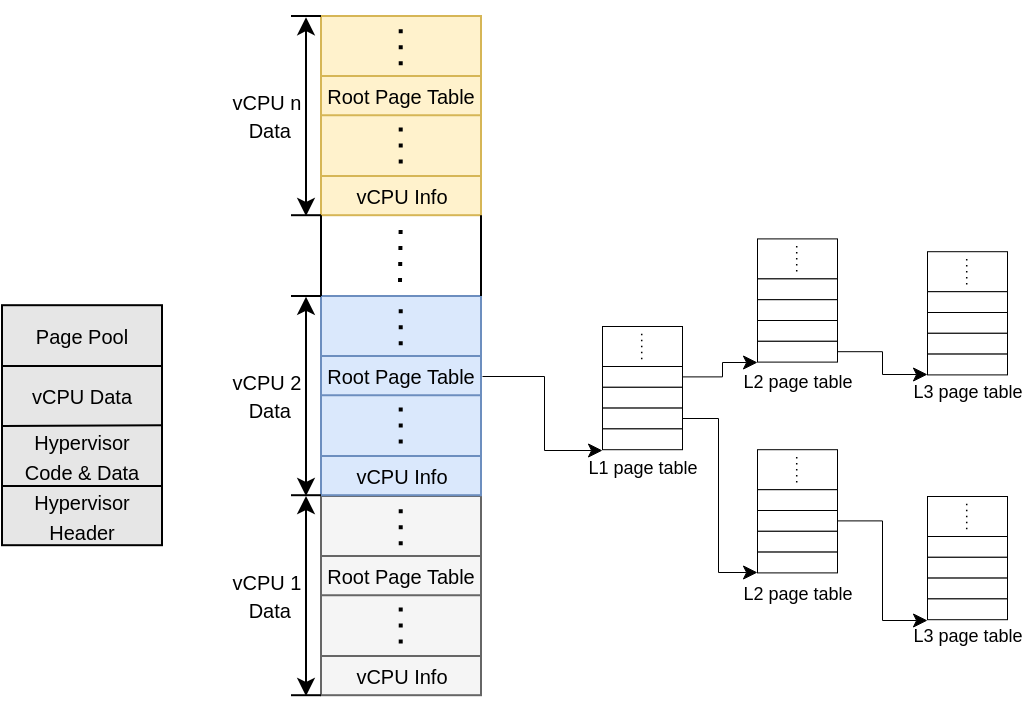 <mxfile version="23.1.6" type="github">
  <diagram name="第 1 页" id="jMIB5n3TUJ3w1riUL6Y_">
    <mxGraphModel dx="576" dy="317" grid="1" gridSize="5" guides="1" tooltips="1" connect="1" arrows="1" fold="1" page="1" pageScale="1" pageWidth="827" pageHeight="1169" math="0" shadow="0">
      <root>
        <mxCell id="0" />
        <mxCell id="1" parent="0" />
        <mxCell id="3z4s0HxzTlc_K4-Nib5w-100" value="&lt;font style=&quot;font-size: 9px;&quot;&gt;L3 page table&lt;/font&gt;" style="text;html=1;align=center;verticalAlign=middle;whiteSpace=wrap;rounded=0;" vertex="1" parent="1">
          <mxGeometry x="572.5" y="396.6" width="60" height="15.4" as="geometry" />
        </mxCell>
        <mxCell id="3z4s0HxzTlc_K4-Nib5w-89" value="&lt;font style=&quot;font-size: 9px;&quot;&gt;L2 page table&lt;/font&gt;" style="text;html=1;align=center;verticalAlign=middle;whiteSpace=wrap;rounded=0;" vertex="1" parent="1">
          <mxGeometry x="487.5" y="269.6" width="60" height="14.2" as="geometry" />
        </mxCell>
        <mxCell id="3z4s0HxzTlc_K4-Nib5w-9" value="" style="rounded=0;whiteSpace=wrap;html=1;fillColor=#f5f5f5;fontColor=#333333;strokeColor=#666666;" vertex="1" parent="1">
          <mxGeometry x="279.5" y="335" width="80" height="99.6" as="geometry" />
        </mxCell>
        <mxCell id="3z4s0HxzTlc_K4-Nib5w-1" value="" style="rounded=0;whiteSpace=wrap;html=1;fillColor=#E6E6E6;" vertex="1" parent="1">
          <mxGeometry x="120" y="239.6" width="80" height="120" as="geometry" />
        </mxCell>
        <mxCell id="3z4s0HxzTlc_K4-Nib5w-2" value="" style="endArrow=none;html=1;rounded=0;entryX=1;entryY=0.75;entryDx=0;entryDy=0;exitX=0;exitY=0.75;exitDx=0;exitDy=0;" edge="1" parent="1">
          <mxGeometry width="50" height="50" relative="1" as="geometry">
            <mxPoint x="120" y="330.0" as="sourcePoint" />
            <mxPoint x="200" y="330.0" as="targetPoint" />
          </mxGeometry>
        </mxCell>
        <mxCell id="3z4s0HxzTlc_K4-Nib5w-3" value="&lt;font style=&quot;font-size: 10px;&quot;&gt;Hypervisor Header&lt;/font&gt;" style="text;html=1;align=center;verticalAlign=middle;whiteSpace=wrap;rounded=0;" vertex="1" parent="1">
          <mxGeometry x="130" y="329.6" width="60" height="30" as="geometry" />
        </mxCell>
        <mxCell id="3z4s0HxzTlc_K4-Nib5w-4" value="" style="endArrow=none;html=1;rounded=0;entryX=1;entryY=0.5;entryDx=0;entryDy=0;" edge="1" parent="1" target="3z4s0HxzTlc_K4-Nib5w-1">
          <mxGeometry width="50" height="50" relative="1" as="geometry">
            <mxPoint x="120" y="300" as="sourcePoint" />
            <mxPoint x="170" y="250" as="targetPoint" />
          </mxGeometry>
        </mxCell>
        <mxCell id="3z4s0HxzTlc_K4-Nib5w-5" value="&lt;font style=&quot;font-size: 10px;&quot;&gt;Hypervisor Code &amp;amp; Data&lt;/font&gt;" style="text;html=1;align=center;verticalAlign=middle;whiteSpace=wrap;rounded=0;" vertex="1" parent="1">
          <mxGeometry x="125" y="299.6" width="70" height="30" as="geometry" />
        </mxCell>
        <mxCell id="3z4s0HxzTlc_K4-Nib5w-6" value="&lt;font style=&quot;font-size: 10px;&quot;&gt;Page Pool&lt;/font&gt;" style="text;html=1;align=center;verticalAlign=middle;whiteSpace=wrap;rounded=0;" vertex="1" parent="1">
          <mxGeometry x="130" y="240" width="60" height="30" as="geometry" />
        </mxCell>
        <mxCell id="3z4s0HxzTlc_K4-Nib5w-7" value="" style="endArrow=none;html=1;rounded=0;" edge="1" parent="1">
          <mxGeometry width="50" height="50" relative="1" as="geometry">
            <mxPoint x="120" y="270" as="sourcePoint" />
            <mxPoint x="200" y="270" as="targetPoint" />
          </mxGeometry>
        </mxCell>
        <mxCell id="3z4s0HxzTlc_K4-Nib5w-8" value="&lt;font style=&quot;font-size: 10px;&quot;&gt;vCPU Data&lt;/font&gt;" style="text;html=1;align=center;verticalAlign=middle;whiteSpace=wrap;rounded=0;" vertex="1" parent="1">
          <mxGeometry x="130" y="269.6" width="60" height="30" as="geometry" />
        </mxCell>
        <mxCell id="3z4s0HxzTlc_K4-Nib5w-10" value="" style="endArrow=none;html=1;rounded=0;" edge="1" parent="1" target="3z4s0HxzTlc_K4-Nib5w-9">
          <mxGeometry width="50" height="50" relative="1" as="geometry">
            <mxPoint x="279.5" y="414.6" as="sourcePoint" />
            <mxPoint x="329.5" y="364.6" as="targetPoint" />
          </mxGeometry>
        </mxCell>
        <mxCell id="3z4s0HxzTlc_K4-Nib5w-11" value="" style="endArrow=none;html=1;rounded=0;strokeColor=#666666;" edge="1" parent="1">
          <mxGeometry width="50" height="50" relative="1" as="geometry">
            <mxPoint x="279.5" y="415" as="sourcePoint" />
            <mxPoint x="359.5" y="415" as="targetPoint" />
          </mxGeometry>
        </mxCell>
        <mxCell id="3z4s0HxzTlc_K4-Nib5w-12" value="&lt;font style=&quot;font-size: 10px;&quot;&gt;vCPU Info&lt;/font&gt;" style="text;html=1;align=center;verticalAlign=middle;whiteSpace=wrap;rounded=0;" vertex="1" parent="1">
          <mxGeometry x="289.5" y="410" width="60" height="30" as="geometry" />
        </mxCell>
        <mxCell id="3z4s0HxzTlc_K4-Nib5w-13" value="" style="endArrow=none;html=1;rounded=0;" edge="1" parent="1" target="3z4s0HxzTlc_K4-Nib5w-9">
          <mxGeometry width="50" height="50" relative="1" as="geometry">
            <mxPoint x="279.5" y="395" as="sourcePoint" />
            <mxPoint x="329.5" y="345" as="targetPoint" />
          </mxGeometry>
        </mxCell>
        <mxCell id="3z4s0HxzTlc_K4-Nib5w-16" value="&lt;font style=&quot;font-size: 10px;&quot;&gt;Root Page Table&lt;/font&gt;" style="text;html=1;align=center;verticalAlign=middle;whiteSpace=wrap;rounded=0;" vertex="1" parent="1">
          <mxGeometry x="277" y="359.6" width="85" height="30" as="geometry" />
        </mxCell>
        <mxCell id="3z4s0HxzTlc_K4-Nib5w-14" value="" style="endArrow=none;html=1;rounded=0;strokeColor=#666666;" edge="1" parent="1">
          <mxGeometry width="50" height="50" relative="1" as="geometry">
            <mxPoint x="279.5" y="384.66" as="sourcePoint" />
            <mxPoint x="359.5" y="384.66" as="targetPoint" />
          </mxGeometry>
        </mxCell>
        <mxCell id="3z4s0HxzTlc_K4-Nib5w-15" value="" style="endArrow=none;html=1;rounded=0;strokeColor=#666666;" edge="1" parent="1">
          <mxGeometry width="50" height="50" relative="1" as="geometry">
            <mxPoint x="279.5" y="365" as="sourcePoint" />
            <mxPoint x="359.5" y="365" as="targetPoint" />
          </mxGeometry>
        </mxCell>
        <mxCell id="3z4s0HxzTlc_K4-Nib5w-17" value="" style="endArrow=none;dashed=1;html=1;dashPattern=1 3;strokeWidth=2;rounded=0;" edge="1" parent="1">
          <mxGeometry width="50" height="50" relative="1" as="geometry">
            <mxPoint x="319.36" y="408.8" as="sourcePoint" />
            <mxPoint x="319.36" y="389.6" as="targetPoint" />
          </mxGeometry>
        </mxCell>
        <mxCell id="3z4s0HxzTlc_K4-Nib5w-18" value="" style="endArrow=none;dashed=1;html=1;dashPattern=1 3;strokeWidth=2;rounded=0;" edge="1" parent="1">
          <mxGeometry width="50" height="50" relative="1" as="geometry">
            <mxPoint x="319.36" y="359.6" as="sourcePoint" />
            <mxPoint x="319.36" y="340.4" as="targetPoint" />
          </mxGeometry>
        </mxCell>
        <mxCell id="3z4s0HxzTlc_K4-Nib5w-19" value="" style="rounded=0;whiteSpace=wrap;html=1;fillColor=#dae8fc;strokeColor=#6c8ebf;" vertex="1" parent="1">
          <mxGeometry x="279.5" y="235" width="80" height="99.6" as="geometry" />
        </mxCell>
        <mxCell id="3z4s0HxzTlc_K4-Nib5w-20" value="" style="endArrow=none;html=1;rounded=0;" edge="1" parent="1" target="3z4s0HxzTlc_K4-Nib5w-19">
          <mxGeometry width="50" height="50" relative="1" as="geometry">
            <mxPoint x="279.5" y="314.6" as="sourcePoint" />
            <mxPoint x="329.5" y="264.6" as="targetPoint" />
          </mxGeometry>
        </mxCell>
        <mxCell id="3z4s0HxzTlc_K4-Nib5w-21" value="" style="endArrow=none;html=1;rounded=0;strokeColor=#6c8ebf;" edge="1" parent="1">
          <mxGeometry width="50" height="50" relative="1" as="geometry">
            <mxPoint x="279.5" y="315" as="sourcePoint" />
            <mxPoint x="359.5" y="315" as="targetPoint" />
          </mxGeometry>
        </mxCell>
        <mxCell id="3z4s0HxzTlc_K4-Nib5w-22" value="&lt;font style=&quot;font-size: 10px;&quot;&gt;vCPU Info&lt;/font&gt;" style="text;html=1;align=center;verticalAlign=middle;whiteSpace=wrap;rounded=0;" vertex="1" parent="1">
          <mxGeometry x="289.5" y="310" width="60" height="30" as="geometry" />
        </mxCell>
        <mxCell id="3z4s0HxzTlc_K4-Nib5w-23" value="" style="endArrow=none;html=1;rounded=0;" edge="1" parent="1" target="3z4s0HxzTlc_K4-Nib5w-19">
          <mxGeometry width="50" height="50" relative="1" as="geometry">
            <mxPoint x="279.5" y="295" as="sourcePoint" />
            <mxPoint x="329.5" y="245" as="targetPoint" />
          </mxGeometry>
        </mxCell>
        <mxCell id="3z4s0HxzTlc_K4-Nib5w-65" style="edgeStyle=orthogonalEdgeStyle;rounded=0;orthogonalLoop=1;jettySize=auto;html=1;entryX=0;entryY=1;entryDx=0;entryDy=0;strokeWidth=0.5;" edge="1" parent="1" target="3z4s0HxzTlc_K4-Nib5w-64">
          <mxGeometry relative="1" as="geometry">
            <mxPoint x="360" y="275" as="sourcePoint" />
            <Array as="points">
              <mxPoint x="391" y="275" />
              <mxPoint x="391" y="312" />
              <mxPoint x="420" y="312" />
            </Array>
          </mxGeometry>
        </mxCell>
        <mxCell id="3z4s0HxzTlc_K4-Nib5w-26" value="&lt;font style=&quot;font-size: 10px;&quot;&gt;Root Page Table&lt;/font&gt;" style="text;html=1;align=center;verticalAlign=middle;whiteSpace=wrap;rounded=0;" vertex="1" parent="1">
          <mxGeometry x="277" y="259.6" width="85" height="30" as="geometry" />
        </mxCell>
        <mxCell id="3z4s0HxzTlc_K4-Nib5w-24" value="" style="endArrow=none;html=1;rounded=0;strokeColor=#6c8ebf;" edge="1" parent="1">
          <mxGeometry width="50" height="50" relative="1" as="geometry">
            <mxPoint x="279.5" y="284.66" as="sourcePoint" />
            <mxPoint x="359.5" y="284.66" as="targetPoint" />
          </mxGeometry>
        </mxCell>
        <mxCell id="3z4s0HxzTlc_K4-Nib5w-25" value="" style="endArrow=none;html=1;rounded=0;strokeColor=#6c8ebf;" edge="1" parent="1">
          <mxGeometry width="50" height="50" relative="1" as="geometry">
            <mxPoint x="279.5" y="265" as="sourcePoint" />
            <mxPoint x="359.5" y="265" as="targetPoint" />
          </mxGeometry>
        </mxCell>
        <mxCell id="3z4s0HxzTlc_K4-Nib5w-27" value="" style="endArrow=none;dashed=1;html=1;dashPattern=1 3;strokeWidth=2;rounded=0;" edge="1" parent="1">
          <mxGeometry width="50" height="50" relative="1" as="geometry">
            <mxPoint x="319.36" y="308.8" as="sourcePoint" />
            <mxPoint x="319.36" y="289.6" as="targetPoint" />
          </mxGeometry>
        </mxCell>
        <mxCell id="3z4s0HxzTlc_K4-Nib5w-28" value="" style="endArrow=none;dashed=1;html=1;dashPattern=1 3;strokeWidth=2;rounded=0;" edge="1" parent="1">
          <mxGeometry width="50" height="50" relative="1" as="geometry">
            <mxPoint x="319.36" y="259.6" as="sourcePoint" />
            <mxPoint x="319.36" y="240.4" as="targetPoint" />
          </mxGeometry>
        </mxCell>
        <mxCell id="3z4s0HxzTlc_K4-Nib5w-29" value="" style="rounded=0;whiteSpace=wrap;html=1;fillColor=#fff2cc;strokeColor=#d6b656;" vertex="1" parent="1">
          <mxGeometry x="279.5" y="95" width="80" height="99.6" as="geometry" />
        </mxCell>
        <mxCell id="3z4s0HxzTlc_K4-Nib5w-30" value="" style="endArrow=none;html=1;rounded=0;" edge="1" parent="1" target="3z4s0HxzTlc_K4-Nib5w-29">
          <mxGeometry width="50" height="50" relative="1" as="geometry">
            <mxPoint x="279.5" y="174.6" as="sourcePoint" />
            <mxPoint x="329.5" y="124.6" as="targetPoint" />
          </mxGeometry>
        </mxCell>
        <mxCell id="3z4s0HxzTlc_K4-Nib5w-31" value="" style="endArrow=none;html=1;rounded=0;strokeColor=#d6b656;" edge="1" parent="1">
          <mxGeometry width="50" height="50" relative="1" as="geometry">
            <mxPoint x="279.5" y="175" as="sourcePoint" />
            <mxPoint x="359.5" y="175" as="targetPoint" />
          </mxGeometry>
        </mxCell>
        <mxCell id="3z4s0HxzTlc_K4-Nib5w-32" value="&lt;font style=&quot;font-size: 10px;&quot;&gt;vCPU Info&lt;/font&gt;" style="text;html=1;align=center;verticalAlign=middle;whiteSpace=wrap;rounded=0;" vertex="1" parent="1">
          <mxGeometry x="289.5" y="170" width="60" height="30" as="geometry" />
        </mxCell>
        <mxCell id="3z4s0HxzTlc_K4-Nib5w-33" value="" style="endArrow=none;html=1;rounded=0;" edge="1" parent="1" target="3z4s0HxzTlc_K4-Nib5w-29">
          <mxGeometry width="50" height="50" relative="1" as="geometry">
            <mxPoint x="279.5" y="155" as="sourcePoint" />
            <mxPoint x="329.5" y="105" as="targetPoint" />
          </mxGeometry>
        </mxCell>
        <mxCell id="3z4s0HxzTlc_K4-Nib5w-36" value="&lt;font style=&quot;font-size: 10px;&quot;&gt;Root Page Table&lt;/font&gt;" style="text;html=1;align=center;verticalAlign=middle;whiteSpace=wrap;rounded=0;" vertex="1" parent="1">
          <mxGeometry x="277" y="119.6" width="85" height="30" as="geometry" />
        </mxCell>
        <mxCell id="3z4s0HxzTlc_K4-Nib5w-34" value="" style="endArrow=none;html=1;rounded=0;strokeColor=#d6b656;" edge="1" parent="1">
          <mxGeometry width="50" height="50" relative="1" as="geometry">
            <mxPoint x="279.5" y="144.66" as="sourcePoint" />
            <mxPoint x="359.5" y="144.66" as="targetPoint" />
          </mxGeometry>
        </mxCell>
        <mxCell id="3z4s0HxzTlc_K4-Nib5w-35" value="" style="endArrow=none;html=1;rounded=0;strokeColor=#d6b656;" edge="1" parent="1">
          <mxGeometry width="50" height="50" relative="1" as="geometry">
            <mxPoint x="279.5" y="125" as="sourcePoint" />
            <mxPoint x="359.5" y="125" as="targetPoint" />
          </mxGeometry>
        </mxCell>
        <mxCell id="3z4s0HxzTlc_K4-Nib5w-37" value="" style="endArrow=none;dashed=1;html=1;dashPattern=1 3;strokeWidth=2;rounded=0;" edge="1" parent="1">
          <mxGeometry width="50" height="50" relative="1" as="geometry">
            <mxPoint x="319.36" y="168.8" as="sourcePoint" />
            <mxPoint x="319.36" y="149.6" as="targetPoint" />
          </mxGeometry>
        </mxCell>
        <mxCell id="3z4s0HxzTlc_K4-Nib5w-38" value="" style="endArrow=none;dashed=1;html=1;dashPattern=1 3;strokeWidth=2;rounded=0;" edge="1" parent="1">
          <mxGeometry width="50" height="50" relative="1" as="geometry">
            <mxPoint x="319.36" y="119.6" as="sourcePoint" />
            <mxPoint x="319.36" y="100.4" as="targetPoint" />
          </mxGeometry>
        </mxCell>
        <mxCell id="3z4s0HxzTlc_K4-Nib5w-39" value="" style="endArrow=none;dashed=1;html=1;dashPattern=1 3;strokeWidth=2;rounded=0;" edge="1" parent="1">
          <mxGeometry width="50" height="50" relative="1" as="geometry">
            <mxPoint x="319" y="228" as="sourcePoint" />
            <mxPoint x="319.36" y="198.0" as="targetPoint" />
          </mxGeometry>
        </mxCell>
        <mxCell id="3z4s0HxzTlc_K4-Nib5w-40" value="" style="endArrow=none;html=1;rounded=0;entryX=0;entryY=1;entryDx=0;entryDy=0;" edge="1" parent="1" target="3z4s0HxzTlc_K4-Nib5w-29">
          <mxGeometry width="50" height="50" relative="1" as="geometry">
            <mxPoint x="279.5" y="235" as="sourcePoint" />
            <mxPoint x="329.5" y="185" as="targetPoint" />
          </mxGeometry>
        </mxCell>
        <mxCell id="3z4s0HxzTlc_K4-Nib5w-41" value="" style="endArrow=none;html=1;rounded=0;exitX=1;exitY=0;exitDx=0;exitDy=0;entryX=1;entryY=1;entryDx=0;entryDy=0;" edge="1" parent="1" source="3z4s0HxzTlc_K4-Nib5w-19" target="3z4s0HxzTlc_K4-Nib5w-29">
          <mxGeometry width="50" height="50" relative="1" as="geometry">
            <mxPoint x="377" y="235" as="sourcePoint" />
            <mxPoint x="427" y="185" as="targetPoint" />
          </mxGeometry>
        </mxCell>
        <mxCell id="3z4s0HxzTlc_K4-Nib5w-42" value="" style="endArrow=classic;startArrow=classic;html=1;rounded=0;strokeWidth=1;" edge="1" parent="1">
          <mxGeometry width="50" height="50" relative="1" as="geometry">
            <mxPoint x="272" y="435" as="sourcePoint" />
            <mxPoint x="272" y="335" as="targetPoint" />
          </mxGeometry>
        </mxCell>
        <mxCell id="3z4s0HxzTlc_K4-Nib5w-43" value="&lt;font style=&quot;font-size: 10px;&quot;&gt;vCPU 1&lt;br&gt;&amp;nbsp;Data&lt;/font&gt;" style="edgeLabel;html=1;align=center;verticalAlign=middle;resizable=0;points=[];" vertex="1" connectable="0" parent="3z4s0HxzTlc_K4-Nib5w-42">
          <mxGeometry x="-0.252" relative="1" as="geometry">
            <mxPoint x="-20" y="-13" as="offset" />
          </mxGeometry>
        </mxCell>
        <mxCell id="3z4s0HxzTlc_K4-Nib5w-46" value="" style="endArrow=classic;startArrow=classic;html=1;rounded=0;strokeWidth=1;" edge="1" parent="1">
          <mxGeometry width="50" height="50" relative="1" as="geometry">
            <mxPoint x="272" y="335" as="sourcePoint" />
            <mxPoint x="272" y="235.4" as="targetPoint" />
          </mxGeometry>
        </mxCell>
        <mxCell id="3z4s0HxzTlc_K4-Nib5w-47" value="&lt;font style=&quot;font-size: 10px;&quot;&gt;vCPU 2&lt;br&gt;&amp;nbsp;Data&lt;/font&gt;" style="edgeLabel;html=1;align=center;verticalAlign=middle;resizable=0;points=[];" vertex="1" connectable="0" parent="3z4s0HxzTlc_K4-Nib5w-46">
          <mxGeometry x="-0.252" relative="1" as="geometry">
            <mxPoint x="-20" y="-13" as="offset" />
          </mxGeometry>
        </mxCell>
        <mxCell id="3z4s0HxzTlc_K4-Nib5w-50" value="" style="endArrow=classic;startArrow=classic;html=1;rounded=0;strokeWidth=1;" edge="1" parent="1">
          <mxGeometry width="50" height="50" relative="1" as="geometry">
            <mxPoint x="272" y="195" as="sourcePoint" />
            <mxPoint x="272" y="95.6" as="targetPoint" />
          </mxGeometry>
        </mxCell>
        <mxCell id="3z4s0HxzTlc_K4-Nib5w-51" value="&lt;font style=&quot;font-size: 10px;&quot;&gt;vCPU n&lt;br&gt;&amp;nbsp;Data&lt;/font&gt;" style="edgeLabel;html=1;align=center;verticalAlign=middle;resizable=0;points=[];" vertex="1" connectable="0" parent="3z4s0HxzTlc_K4-Nib5w-50">
          <mxGeometry x="-0.252" relative="1" as="geometry">
            <mxPoint x="-20" y="-13" as="offset" />
          </mxGeometry>
        </mxCell>
        <mxCell id="3z4s0HxzTlc_K4-Nib5w-55" value="" style="endArrow=none;html=1;rounded=0;" edge="1" parent="1">
          <mxGeometry width="50" height="50" relative="1" as="geometry">
            <mxPoint x="264.5" y="95" as="sourcePoint" />
            <mxPoint x="279.5" y="95" as="targetPoint" />
          </mxGeometry>
        </mxCell>
        <mxCell id="3z4s0HxzTlc_K4-Nib5w-56" value="" style="endArrow=none;html=1;rounded=0;" edge="1" parent="1">
          <mxGeometry width="50" height="50" relative="1" as="geometry">
            <mxPoint x="264.5" y="235" as="sourcePoint" />
            <mxPoint x="279.5" y="235" as="targetPoint" />
          </mxGeometry>
        </mxCell>
        <mxCell id="3z4s0HxzTlc_K4-Nib5w-57" value="" style="endArrow=none;html=1;rounded=0;" edge="1" parent="1">
          <mxGeometry width="50" height="50" relative="1" as="geometry">
            <mxPoint x="264.5" y="194.6" as="sourcePoint" />
            <mxPoint x="279.5" y="194.6" as="targetPoint" />
          </mxGeometry>
        </mxCell>
        <mxCell id="3z4s0HxzTlc_K4-Nib5w-58" value="" style="endArrow=none;html=1;rounded=0;" edge="1" parent="1">
          <mxGeometry width="50" height="50" relative="1" as="geometry">
            <mxPoint x="264.5" y="334.6" as="sourcePoint" />
            <mxPoint x="279.5" y="334.6" as="targetPoint" />
          </mxGeometry>
        </mxCell>
        <mxCell id="3z4s0HxzTlc_K4-Nib5w-59" value="" style="endArrow=none;html=1;rounded=0;" edge="1" parent="1">
          <mxGeometry width="50" height="50" relative="1" as="geometry">
            <mxPoint x="264.5" y="434.6" as="sourcePoint" />
            <mxPoint x="279.5" y="434.6" as="targetPoint" />
          </mxGeometry>
        </mxCell>
        <mxCell id="3z4s0HxzTlc_K4-Nib5w-60" value="" style="rounded=0;whiteSpace=wrap;html=1;strokeWidth=0.5;" vertex="1" parent="1">
          <mxGeometry x="420" y="250" width="40" height="20" as="geometry" />
        </mxCell>
        <mxCell id="3z4s0HxzTlc_K4-Nib5w-91" style="edgeStyle=orthogonalEdgeStyle;rounded=0;orthogonalLoop=1;jettySize=auto;html=1;entryX=0;entryY=1;entryDx=0;entryDy=0;strokeWidth=0.5;" edge="1" parent="1" source="3z4s0HxzTlc_K4-Nib5w-61" target="3z4s0HxzTlc_K4-Nib5w-87">
          <mxGeometry relative="1" as="geometry">
            <Array as="points">
              <mxPoint x="480" y="275" />
              <mxPoint x="480" y="268" />
              <mxPoint x="498" y="268" />
            </Array>
          </mxGeometry>
        </mxCell>
        <mxCell id="3z4s0HxzTlc_K4-Nib5w-61" value="" style="rounded=0;whiteSpace=wrap;html=1;strokeWidth=0.5;" vertex="1" parent="1">
          <mxGeometry x="420" y="270" width="40" height="10.4" as="geometry" />
        </mxCell>
        <mxCell id="3z4s0HxzTlc_K4-Nib5w-62" value="" style="rounded=0;whiteSpace=wrap;html=1;strokeWidth=0.5;" vertex="1" parent="1">
          <mxGeometry x="420" y="280.4" width="40" height="10.4" as="geometry" />
        </mxCell>
        <mxCell id="3z4s0HxzTlc_K4-Nib5w-93" style="edgeStyle=orthogonalEdgeStyle;rounded=0;orthogonalLoop=1;jettySize=auto;html=1;entryX=0;entryY=1;entryDx=0;entryDy=0;strokeWidth=0.5;" edge="1" parent="1" source="3z4s0HxzTlc_K4-Nib5w-63" target="3z4s0HxzTlc_K4-Nib5w-80">
          <mxGeometry relative="1" as="geometry">
            <mxPoint x="485" y="335.0" as="targetPoint" />
            <Array as="points">
              <mxPoint x="478" y="296" />
              <mxPoint x="478" y="373" />
              <mxPoint x="498" y="373" />
            </Array>
          </mxGeometry>
        </mxCell>
        <mxCell id="3z4s0HxzTlc_K4-Nib5w-63" value="" style="rounded=0;whiteSpace=wrap;html=1;strokeWidth=0.5;" vertex="1" parent="1">
          <mxGeometry x="420" y="290.8" width="40" height="10.4" as="geometry" />
        </mxCell>
        <mxCell id="3z4s0HxzTlc_K4-Nib5w-64" value="" style="rounded=0;whiteSpace=wrap;html=1;strokeWidth=0.5;" vertex="1" parent="1">
          <mxGeometry x="420" y="301.2" width="40" height="10.4" as="geometry" />
        </mxCell>
        <mxCell id="3z4s0HxzTlc_K4-Nib5w-67" value="" style="endArrow=none;dashed=1;html=1;dashPattern=1 3;strokeWidth=0.75;rounded=0;jumpSize=2;" edge="1" parent="1">
          <mxGeometry width="50" height="50" relative="1" as="geometry">
            <mxPoint x="439.86" y="266.6" as="sourcePoint" />
            <mxPoint x="439.86" y="252" as="targetPoint" />
          </mxGeometry>
        </mxCell>
        <mxCell id="3z4s0HxzTlc_K4-Nib5w-69" value="&lt;font style=&quot;font-size: 9px;&quot;&gt;L1 page table&lt;/font&gt;" style="text;html=1;align=center;verticalAlign=middle;whiteSpace=wrap;rounded=0;" vertex="1" parent="1">
          <mxGeometry x="397.5" y="304.6" width="85" height="30" as="geometry" />
        </mxCell>
        <mxCell id="3z4s0HxzTlc_K4-Nib5w-76" value="" style="rounded=0;whiteSpace=wrap;html=1;strokeWidth=0.5;" vertex="1" parent="1">
          <mxGeometry x="497.5" y="311.6" width="40" height="20" as="geometry" />
        </mxCell>
        <mxCell id="3z4s0HxzTlc_K4-Nib5w-77" value="" style="rounded=0;whiteSpace=wrap;html=1;strokeWidth=0.5;" vertex="1" parent="1">
          <mxGeometry x="497.5" y="331.6" width="40" height="10.4" as="geometry" />
        </mxCell>
        <mxCell id="3z4s0HxzTlc_K4-Nib5w-101" style="edgeStyle=orthogonalEdgeStyle;rounded=0;orthogonalLoop=1;jettySize=auto;html=1;entryX=0;entryY=1;entryDx=0;entryDy=0;strokeWidth=0.5;" edge="1" parent="1" source="3z4s0HxzTlc_K4-Nib5w-78" target="3z4s0HxzTlc_K4-Nib5w-98">
          <mxGeometry relative="1" as="geometry">
            <mxPoint x="570" y="385" as="targetPoint" />
            <Array as="points">
              <mxPoint x="560" y="347" />
              <mxPoint x="560" y="397" />
              <mxPoint x="583" y="397" />
            </Array>
          </mxGeometry>
        </mxCell>
        <mxCell id="3z4s0HxzTlc_K4-Nib5w-78" value="" style="rounded=0;whiteSpace=wrap;html=1;strokeWidth=0.5;" vertex="1" parent="1">
          <mxGeometry x="497.5" y="342.0" width="40" height="10.4" as="geometry" />
        </mxCell>
        <mxCell id="3z4s0HxzTlc_K4-Nib5w-79" value="" style="rounded=0;whiteSpace=wrap;html=1;strokeWidth=0.5;" vertex="1" parent="1">
          <mxGeometry x="497.5" y="352.4" width="40" height="10.4" as="geometry" />
        </mxCell>
        <mxCell id="3z4s0HxzTlc_K4-Nib5w-80" value="" style="rounded=0;whiteSpace=wrap;html=1;strokeWidth=0.5;" vertex="1" parent="1">
          <mxGeometry x="497.5" y="362.8" width="40" height="10.4" as="geometry" />
        </mxCell>
        <mxCell id="3z4s0HxzTlc_K4-Nib5w-81" value="" style="endArrow=none;dashed=1;html=1;dashPattern=1 3;strokeWidth=0.75;rounded=0;jumpSize=2;" edge="1" parent="1">
          <mxGeometry width="50" height="50" relative="1" as="geometry">
            <mxPoint x="517.36" y="328.2" as="sourcePoint" />
            <mxPoint x="517.36" y="313.6" as="targetPoint" />
          </mxGeometry>
        </mxCell>
        <mxCell id="3z4s0HxzTlc_K4-Nib5w-82" value="&lt;font style=&quot;font-size: 9px;&quot;&gt;L2 page table&lt;/font&gt;" style="text;html=1;align=center;verticalAlign=middle;whiteSpace=wrap;rounded=0;" vertex="1" parent="1">
          <mxGeometry x="487.5" y="375.8" width="60" height="13.8" as="geometry" />
        </mxCell>
        <mxCell id="3z4s0HxzTlc_K4-Nib5w-83" value="" style="rounded=0;whiteSpace=wrap;html=1;strokeWidth=0.5;" vertex="1" parent="1">
          <mxGeometry x="497.5" y="206.2" width="40" height="20" as="geometry" />
        </mxCell>
        <mxCell id="3z4s0HxzTlc_K4-Nib5w-84" value="" style="rounded=0;whiteSpace=wrap;html=1;strokeWidth=0.5;" vertex="1" parent="1">
          <mxGeometry x="497.5" y="226.2" width="40" height="10.4" as="geometry" />
        </mxCell>
        <mxCell id="3z4s0HxzTlc_K4-Nib5w-85" value="" style="rounded=0;whiteSpace=wrap;html=1;strokeWidth=0.5;" vertex="1" parent="1">
          <mxGeometry x="497.5" y="236.6" width="40" height="10.4" as="geometry" />
        </mxCell>
        <mxCell id="3z4s0HxzTlc_K4-Nib5w-86" value="" style="rounded=0;whiteSpace=wrap;html=1;strokeWidth=0.5;" vertex="1" parent="1">
          <mxGeometry x="497.5" y="247" width="40" height="10.4" as="geometry" />
        </mxCell>
        <mxCell id="3z4s0HxzTlc_K4-Nib5w-109" style="edgeStyle=orthogonalEdgeStyle;rounded=0;orthogonalLoop=1;jettySize=auto;html=1;entryX=0;entryY=1;entryDx=0;entryDy=0;strokeWidth=0.5;" edge="1" parent="1" source="3z4s0HxzTlc_K4-Nib5w-87" target="3z4s0HxzTlc_K4-Nib5w-107">
          <mxGeometry relative="1" as="geometry">
            <mxPoint x="570" y="262.6" as="targetPoint" />
            <Array as="points">
              <mxPoint x="560" y="263" />
              <mxPoint x="560" y="274" />
              <mxPoint x="583" y="274" />
            </Array>
          </mxGeometry>
        </mxCell>
        <mxCell id="3z4s0HxzTlc_K4-Nib5w-87" value="" style="rounded=0;whiteSpace=wrap;html=1;strokeWidth=0.5;" vertex="1" parent="1">
          <mxGeometry x="497.5" y="257.4" width="40" height="10.4" as="geometry" />
        </mxCell>
        <mxCell id="3z4s0HxzTlc_K4-Nib5w-88" value="" style="endArrow=none;dashed=1;html=1;dashPattern=1 3;strokeWidth=0.75;rounded=0;jumpSize=2;" edge="1" parent="1">
          <mxGeometry width="50" height="50" relative="1" as="geometry">
            <mxPoint x="517.36" y="222.8" as="sourcePoint" />
            <mxPoint x="517.36" y="208.2" as="targetPoint" />
          </mxGeometry>
        </mxCell>
        <mxCell id="3z4s0HxzTlc_K4-Nib5w-94" value="" style="rounded=0;whiteSpace=wrap;html=1;strokeWidth=0.5;" vertex="1" parent="1">
          <mxGeometry x="582.5" y="335" width="40" height="20" as="geometry" />
        </mxCell>
        <mxCell id="3z4s0HxzTlc_K4-Nib5w-95" value="" style="rounded=0;whiteSpace=wrap;html=1;strokeWidth=0.5;" vertex="1" parent="1">
          <mxGeometry x="582.5" y="355" width="40" height="10.4" as="geometry" />
        </mxCell>
        <mxCell id="3z4s0HxzTlc_K4-Nib5w-96" value="" style="rounded=0;whiteSpace=wrap;html=1;strokeWidth=0.5;" vertex="1" parent="1">
          <mxGeometry x="582.5" y="365.4" width="40" height="10.4" as="geometry" />
        </mxCell>
        <mxCell id="3z4s0HxzTlc_K4-Nib5w-97" value="" style="rounded=0;whiteSpace=wrap;html=1;strokeWidth=0.5;" vertex="1" parent="1">
          <mxGeometry x="582.5" y="375.8" width="40" height="10.4" as="geometry" />
        </mxCell>
        <mxCell id="3z4s0HxzTlc_K4-Nib5w-98" value="" style="rounded=0;whiteSpace=wrap;html=1;strokeWidth=0.5;" vertex="1" parent="1">
          <mxGeometry x="582.5" y="386.2" width="40" height="10.4" as="geometry" />
        </mxCell>
        <mxCell id="3z4s0HxzTlc_K4-Nib5w-99" value="" style="endArrow=none;dashed=1;html=1;dashPattern=1 3;strokeWidth=0.75;rounded=0;jumpSize=2;" edge="1" parent="1">
          <mxGeometry width="50" height="50" relative="1" as="geometry">
            <mxPoint x="602.36" y="351.6" as="sourcePoint" />
            <mxPoint x="602.36" y="337" as="targetPoint" />
          </mxGeometry>
        </mxCell>
        <mxCell id="3z4s0HxzTlc_K4-Nib5w-102" value="&lt;font style=&quot;font-size: 9px;&quot;&gt;L3 page table&lt;/font&gt;" style="text;html=1;align=center;verticalAlign=middle;whiteSpace=wrap;rounded=0;" vertex="1" parent="1">
          <mxGeometry x="572.5" y="274.2" width="60" height="15.4" as="geometry" />
        </mxCell>
        <mxCell id="3z4s0HxzTlc_K4-Nib5w-103" value="" style="rounded=0;whiteSpace=wrap;html=1;strokeWidth=0.5;" vertex="1" parent="1">
          <mxGeometry x="582.5" y="212.6" width="40" height="20" as="geometry" />
        </mxCell>
        <mxCell id="3z4s0HxzTlc_K4-Nib5w-104" value="" style="rounded=0;whiteSpace=wrap;html=1;strokeWidth=0.5;" vertex="1" parent="1">
          <mxGeometry x="582.5" y="232.6" width="40" height="10.4" as="geometry" />
        </mxCell>
        <mxCell id="3z4s0HxzTlc_K4-Nib5w-105" value="" style="rounded=0;whiteSpace=wrap;html=1;strokeWidth=0.5;" vertex="1" parent="1">
          <mxGeometry x="582.5" y="243.0" width="40" height="10.4" as="geometry" />
        </mxCell>
        <mxCell id="3z4s0HxzTlc_K4-Nib5w-106" value="" style="rounded=0;whiteSpace=wrap;html=1;strokeWidth=0.5;" vertex="1" parent="1">
          <mxGeometry x="582.5" y="253.4" width="40" height="10.4" as="geometry" />
        </mxCell>
        <mxCell id="3z4s0HxzTlc_K4-Nib5w-107" value="" style="rounded=0;whiteSpace=wrap;html=1;strokeWidth=0.5;" vertex="1" parent="1">
          <mxGeometry x="582.5" y="263.8" width="40" height="10.4" as="geometry" />
        </mxCell>
        <mxCell id="3z4s0HxzTlc_K4-Nib5w-108" value="" style="endArrow=none;dashed=1;html=1;dashPattern=1 3;strokeWidth=0.75;rounded=0;jumpSize=2;" edge="1" parent="1">
          <mxGeometry width="50" height="50" relative="1" as="geometry">
            <mxPoint x="602.36" y="229.2" as="sourcePoint" />
            <mxPoint x="602.36" y="214.6" as="targetPoint" />
          </mxGeometry>
        </mxCell>
      </root>
    </mxGraphModel>
  </diagram>
</mxfile>

